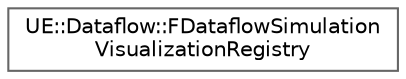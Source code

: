digraph "Graphical Class Hierarchy"
{
 // INTERACTIVE_SVG=YES
 // LATEX_PDF_SIZE
  bgcolor="transparent";
  edge [fontname=Helvetica,fontsize=10,labelfontname=Helvetica,labelfontsize=10];
  node [fontname=Helvetica,fontsize=10,shape=box,height=0.2,width=0.4];
  rankdir="LR";
  Node0 [id="Node000000",label="UE::Dataflow::FDataflowSimulation\lVisualizationRegistry",height=0.2,width=0.4,color="grey40", fillcolor="white", style="filled",URL="$da/d9f/classUE_1_1Dataflow_1_1FDataflowSimulationVisualizationRegistry.html",tooltip=" "];
}

